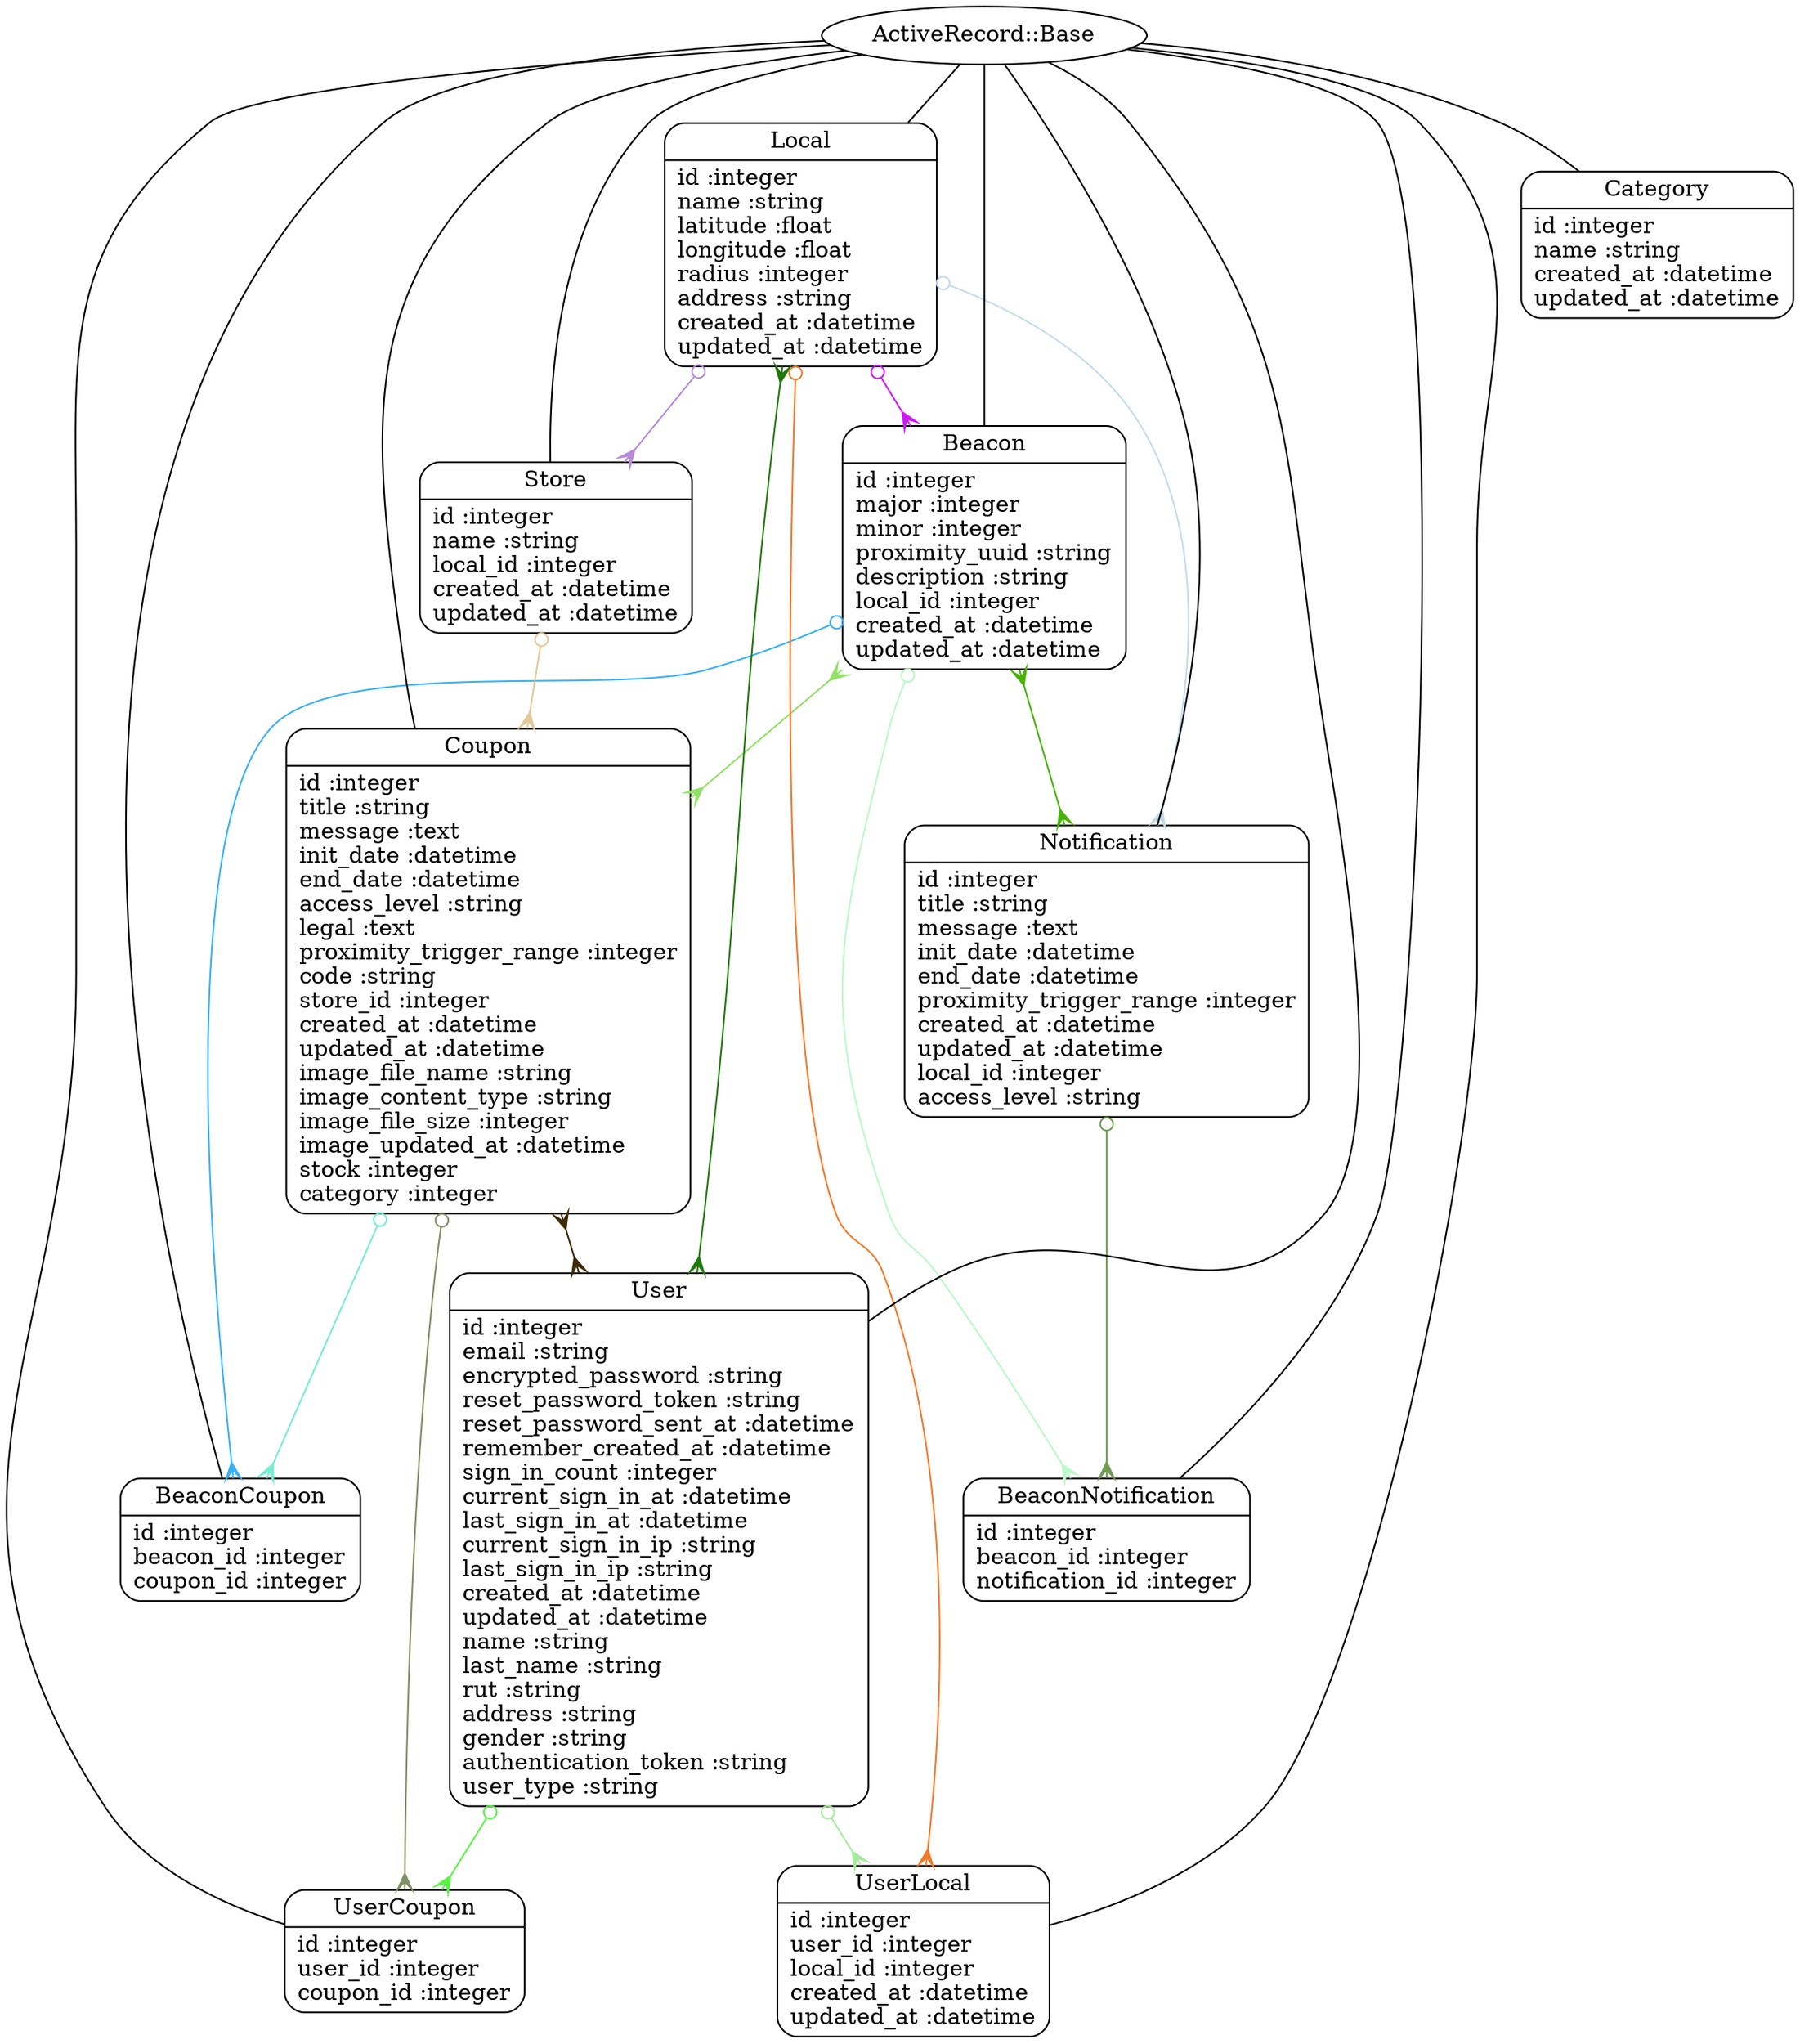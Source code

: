 digraph models_diagram {
	graph[overlap=false, splines=true]
	"Beacon" [shape=Mrecord, label="{Beacon|id :integer\lmajor :integer\lminor :integer\lproximity_uuid :string\ldescription :string\llocal_id :integer\lcreated_at :datetime\lupdated_at :datetime\l}"]
	"BeaconCoupon" [shape=Mrecord, label="{BeaconCoupon|id :integer\lbeacon_id :integer\lcoupon_id :integer\l}"]
	"BeaconNotification" [shape=Mrecord, label="{BeaconNotification|id :integer\lbeacon_id :integer\lnotification_id :integer\l}"]
	"Category" [shape=Mrecord, label="{Category|id :integer\lname :string\lcreated_at :datetime\lupdated_at :datetime\l}"]
	"Coupon" [shape=Mrecord, label="{Coupon|id :integer\ltitle :string\lmessage :text\linit_date :datetime\lend_date :datetime\laccess_level :string\llegal :text\lproximity_trigger_range :integer\lcode :string\lstore_id :integer\lcreated_at :datetime\lupdated_at :datetime\limage_file_name :string\limage_content_type :string\limage_file_size :integer\limage_updated_at :datetime\lstock :integer\lcategory :integer\l}"]
	"Local" [shape=Mrecord, label="{Local|id :integer\lname :string\llatitude :float\llongitude :float\lradius :integer\laddress :string\lcreated_at :datetime\lupdated_at :datetime\l}"]
	"Notification" [shape=Mrecord, label="{Notification|id :integer\ltitle :string\lmessage :text\linit_date :datetime\lend_date :datetime\lproximity_trigger_range :integer\lcreated_at :datetime\lupdated_at :datetime\llocal_id :integer\laccess_level :string\l}"]
	"Store" [shape=Mrecord, label="{Store|id :integer\lname :string\llocal_id :integer\lcreated_at :datetime\lupdated_at :datetime\l}"]
	"User" [shape=Mrecord, label="{User|id :integer\lemail :string\lencrypted_password :string\lreset_password_token :string\lreset_password_sent_at :datetime\lremember_created_at :datetime\lsign_in_count :integer\lcurrent_sign_in_at :datetime\llast_sign_in_at :datetime\lcurrent_sign_in_ip :string\llast_sign_in_ip :string\lcreated_at :datetime\lupdated_at :datetime\lname :string\llast_name :string\lrut :string\laddress :string\lgender :string\lauthentication_token :string\luser_type :string\l}"]
	"UserCoupon" [shape=Mrecord, label="{UserCoupon|id :integer\luser_id :integer\lcoupon_id :integer\l}"]
	"UserLocal" [shape=Mrecord, label="{UserLocal|id :integer\luser_id :integer\llocal_id :integer\lcreated_at :datetime\lupdated_at :datetime\l}"]
	"Beacon" -> "BeaconCoupon" [arrowtail=odot, arrowhead=crow, dir=both color="#39B0F5"]
	"Beacon" -> "Coupon" [arrowtail=crow, arrowhead=crow, dir=both color="#93E066"]
	"Beacon" -> "BeaconNotification" [arrowtail=odot, arrowhead=crow, dir=both color="#BCF8C9"]
	"Beacon" -> "Notification" [arrowtail=crow, arrowhead=crow, dir=both color="#47B208"]
	"ActiveRecord::Base" -> "Beacon" [label="", arrowhead="none", arrowtail="onormal"]
	"ActiveRecord::Base" -> "BeaconCoupon" [label="", arrowhead="none", arrowtail="onormal"]
	"ActiveRecord::Base" -> "BeaconNotification" [label="", arrowhead="none", arrowtail="onormal"]
	"ActiveRecord::Base" -> "Category" [label="", arrowhead="none", arrowtail="onormal"]
	"Coupon" -> "UserCoupon" [arrowtail=odot, arrowhead=crow, dir=both color="#828E64"]
	"Coupon" -> "BeaconCoupon" [arrowtail=odot, arrowhead=crow, dir=both color="#76EDD0"]
	"Coupon" -> "User" [arrowtail=crow, arrowhead=crow, dir=both color="#3B2A04"]
	"ActiveRecord::Base" -> "Coupon" [label="", arrowhead="none", arrowtail="onormal"]
	"Local" -> "User" [arrowtail=crow, arrowhead=crow, dir=both color="#20780A"]
	"Local" -> "UserLocal" [arrowtail=odot, arrowhead=crow, dir=both color="#F27A28"]
	"Local" -> "Beacon" [arrowtail=odot, arrowhead=crow, dir=both color="#CE17F6"]
	"Local" -> "Store" [arrowtail=odot, arrowhead=crow, dir=both color="#B58BD9"]
	"Local" -> "Notification" [arrowtail=odot, arrowhead=crow, dir=both color="#C5DBEB"]
	"ActiveRecord::Base" -> "Local" [label="", arrowhead="none", arrowtail="onormal"]
	"Notification" -> "BeaconNotification" [arrowtail=odot, arrowhead=crow, dir=both color="#6E9C50"]
	"ActiveRecord::Base" -> "Notification" [label="", arrowhead="none", arrowtail="onormal"]
	"Store" -> "Coupon" [arrowtail=odot, arrowhead=crow, dir=both color="#E3C99A"]
	"ActiveRecord::Base" -> "Store" [label="", arrowhead="none", arrowtail="onormal"]
	"User" -> "UserLocal" [arrowtail=odot, arrowhead=crow, dir=both color="#A7EA9E"]
	"User" -> "UserCoupon" [arrowtail=odot, arrowhead=crow, dir=both color="#5AF345"]
	"ActiveRecord::Base" -> "User" [label="", arrowhead="none", arrowtail="onormal"]
	"ActiveRecord::Base" -> "UserCoupon" [label="", arrowhead="none", arrowtail="onormal"]
	"ActiveRecord::Base" -> "UserLocal" [label="", arrowhead="none", arrowtail="onormal"]
}
